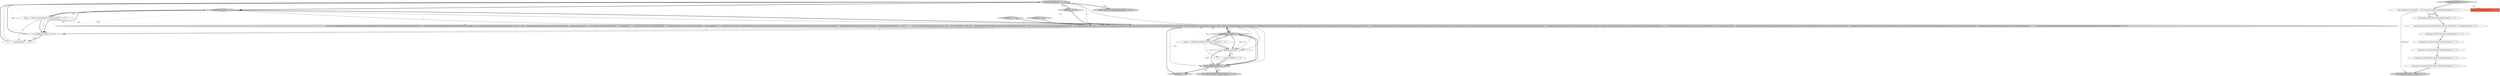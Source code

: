 digraph {
5 [style = filled, label = "return l@@@36@@@['1', '0', '0']", fillcolor = lightgray, shape = ellipse image = "AAA0AAABBB1BBB"];
15 [style = filled, label = "toString['0', '1', '0']", fillcolor = lightgray, shape = diamond image = "AAA0AAABBB2BBB"];
27 [style = filled, label = "configureDomainAxis['0', '0', '1']", fillcolor = lightgray, shape = diamond image = "AAA0AAABBB3BBB"];
11 [style = filled, label = "l += ' ' + s@@@34@@@['0', '1', '0']", fillcolor = white, shape = ellipse image = "AAA0AAABBB2BBB"];
14 [style = filled, label = "getColor['0', '1', '0']", fillcolor = lightgray, shape = diamond image = "AAA0AAABBB2BBB"];
0 [style = filled, label = "getBuildTimeGraph['1', '0', '0']", fillcolor = lightgray, shape = diamond image = "AAA0AAABBB1BBB"];
19 [style = filled, label = "domainAxis.setCategoryLabelPositions(CategoryLabelPositions.UP_90)@@@5@@@['0', '0', '1']", fillcolor = white, shape = ellipse image = "AAA0AAABBB3BBB"];
6 [style = filled, label = "toString['1', '0', '0']", fillcolor = lightgray, shape = diamond image = "AAA0AAABBB1BBB"];
23 [style = filled, label = "return domainAxis@@@11@@@['0', '0', '1']", fillcolor = lightgray, shape = ellipse image = "AAA0AAABBB3BBB"];
20 [style = filled, label = "domainAxis.setLabelFont(CHART_FONT)@@@9@@@['0', '0', '1']", fillcolor = white, shape = ellipse image = "AAA0AAABBB3BBB"];
13 [style = filled, label = "s != null@@@34@@@['0', '1', '0']", fillcolor = white, shape = diamond image = "AAA0AAABBB2BBB"];
10 [style = filled, label = "String s = ((Build)run).getBuiltOnStr()@@@33@@@['0', '1', '0']", fillcolor = white, shape = ellipse image = "AAA0AAABBB2BBB"];
4 [style = filled, label = "s != null@@@34@@@['1', '0', '0']", fillcolor = white, shape = diamond image = "AAA0AAABBB1BBB"];
8 [style = filled, label = "return ColorPalette.BLUE@@@25@@@['1', '0', '0']", fillcolor = lightgray, shape = ellipse image = "AAA0AAABBB1BBB"];
7 [style = filled, label = "getColor['1', '0', '0']", fillcolor = lightgray, shape = diamond image = "AAA0AAABBB1BBB"];
12 [style = filled, label = "return l@@@36@@@['0', '1', '0']", fillcolor = lightgray, shape = ellipse image = "AAA0AAABBB2BBB"];
3 [style = filled, label = "l += ' ' + s@@@34@@@['1', '0', '0']", fillcolor = white, shape = ellipse image = "AAA0AAABBB1BBB"];
16 [style = filled, label = "return ColorPalette.BLUE@@@25@@@['0', '1', '0']", fillcolor = lightgray, shape = ellipse image = "AAA0AAABBB2BBB"];
22 [style = filled, label = "final CategoryAxis domainAxis = new NoOverlapCategoryAxis(null)@@@3@@@['0', '0', '1']", fillcolor = white, shape = ellipse image = "AAA0AAABBB3BBB"];
21 [style = filled, label = "domainAxis.setTickLabelFont(CHART_FONT)@@@10@@@['0', '0', '1']", fillcolor = white, shape = ellipse image = "AAA0AAABBB3BBB"];
26 [style = filled, label = "domainAxis.setLowerMargin(0.0)@@@6@@@['0', '0', '1']", fillcolor = white, shape = ellipse image = "AAA0AAABBB3BBB"];
1 [style = filled, label = "return new Graph(getLastBuildTime(),500,400){@Override protected JFreeChart createGraph(){class ChartLabel{ChartLabel(Run r){this.run = r}@Override public int compareTo(ChartLabel that){return this.run.number - that.run.number}@Override public boolean equals(Object o){if (o == null || !.isAssignableFrom(o.getClass())) {return false}ChartLabel that = (ChartLabel)oreturn run == that.run}public Color getColor(){Result r = run.getResult()if (r == Result.FAILURE) return ColorPalette.REDif (r == Result.UNSTABLE) return ColorPalette.YELLOWif (r == Result.ABORTED || r == Result.NOT_BUILT) return ColorPalette.GREYreturn ColorPalette.BLUE}@Override public int hashCode(){return run.hashCode()}@Override public String toString(){String l = run.getDisplayName()if (run instanceof Build) {String s = ((Build)run).getBuiltOnStr()if (s != null) l += ' ' + s}return l}}DataSetBuilder<String,ChartLabel> data = new DataSetBuilder<>()for (Run r : getNewBuilds()){if (r.isBuilding()) continuedata.add(((double)r.getDuration()) / (1000 * 60),\"min\",new ChartLabel(r))}final CategoryDataset dataset = data.build()final JFreeChart chart = ChartFactory.createStackedAreaChart(null,null,Messages.Job_minutes(),dataset,PlotOrientation.VERTICAL,false,true,false)chart.setBackgroundPaint(Color.white)final CategoryPlot plot = chart.getCategoryPlot()plot.setBackgroundPaint(Color.WHITE)plot.setOutlinePaint(null)plot.setForegroundAlpha(0.8f)plot.setRangeGridlinesVisible(true)plot.setRangeGridlinePaint(Color.black)CategoryAxis domainAxis = new ShiftedCategoryAxis(null)plot.setDomainAxis(domainAxis)domainAxis.setCategoryLabelPositions(CategoryLabelPositions.UP_90)domainAxis.setLowerMargin(0.0)domainAxis.setUpperMargin(0.0)domainAxis.setCategoryMargin(0.0)final NumberAxis rangeAxis = (NumberAxis)plot.getRangeAxis()ChartUtil.adjustChebyshev(dataset,rangeAxis)rangeAxis.setStandardTickUnits(NumberAxis.createIntegerTickUnits())StackedAreaRenderer ar = new StackedAreaRenderer2(){@Override public Paint getItemPaint(int row,int column){ChartLabel key = (ChartLabel)dataset.getColumnKey(column)return key.getColor()}@Override public String generateURL(CategoryDataset dataset,int row,int column){ChartLabel label = (ChartLabel)dataset.getColumnKey(column)return String.valueOf(label.run.number)}@Override public String generateToolTip(CategoryDataset dataset,int row,int column){ChartLabel label = (ChartLabel)dataset.getColumnKey(column)return label.run.getDisplayName() + \" : \" + label.run.getDurationString()}}plot.setRenderer(ar)plot.setInsets(new RectangleInsets(0,0,0,5.0))return chart}}@@@3@@@['1', '1', '0']", fillcolor = lightgray, shape = ellipse image = "AAA0AAABBB1BBB"];
9 [style = filled, label = "getBuildTimeGraph['0', '1', '0']", fillcolor = lightgray, shape = diamond image = "AAA0AAABBB2BBB"];
17 [style = filled, label = "CategoryPlot plot@@@2@@@['0', '0', '1']", fillcolor = tomato, shape = box image = "AAA0AAABBB3BBB"];
2 [style = filled, label = "String s = ((Build)run).getBuiltOnStr()@@@33@@@['1', '0', '0']", fillcolor = white, shape = ellipse image = "AAA0AAABBB1BBB"];
24 [style = filled, label = "domainAxis.setUpperMargin(0.0)@@@7@@@['0', '0', '1']", fillcolor = white, shape = ellipse image = "AAA0AAABBB3BBB"];
18 [style = filled, label = "domainAxis.setCategoryMargin(0.0)@@@8@@@['0', '0', '1']", fillcolor = white, shape = ellipse image = "AAA0AAABBB3BBB"];
25 [style = filled, label = "plot.setDomainAxis(domainAxis)@@@4@@@['0', '0', '1']", fillcolor = white, shape = ellipse image = "AAA0AAABBB3BBB"];
0->2 [style = dotted, label="true"];
22->23 [style = solid, label="domainAxis"];
26->24 [style = bold, label=""];
12->16 [style = dotted, label="false"];
10->13 [style = solid, label="s"];
10->1 [style = dotted, label="true"];
9->13 [style = dotted, label="false"];
0->4 [style = bold, label=""];
2->4 [style = bold, label=""];
4->3 [style = dotted, label="true"];
5->8 [style = bold, label=""];
1->9 [style = bold, label=""];
11->12 [style = bold, label=""];
1->4 [style = solid, label="o"];
1->4 [style = solid, label="r"];
3->5 [style = solid, label="l"];
15->1 [style = bold, label=""];
24->18 [style = bold, label=""];
1->13 [style = solid, label="o"];
10->9 [style = bold, label=""];
27->17 [style = dotted, label="true"];
12->15 [style = bold, label=""];
25->19 [style = bold, label=""];
4->5 [style = bold, label=""];
9->13 [style = dotted, label="true"];
18->20 [style = bold, label=""];
13->11 [style = dotted, label="true"];
9->13 [style = bold, label=""];
1->9 [style = solid, label="o"];
12->15 [style = dotted, label="true"];
11->12 [style = solid, label="l"];
13->12 [style = dotted, label="false"];
22->25 [style = solid, label="domainAxis"];
0->1 [style = bold, label=""];
3->5 [style = bold, label=""];
9->10 [style = dotted, label="true"];
27->22 [style = bold, label=""];
12->16 [style = bold, label=""];
14->1 [style = bold, label=""];
12->9 [style = bold, label=""];
2->1 [style = dotted, label="true"];
5->6 [style = dotted, label="true"];
20->21 [style = bold, label=""];
13->12 [style = bold, label=""];
5->0 [style = bold, label=""];
2->3 [style = solid, label="s"];
4->5 [style = dotted, label="false"];
13->11 [style = bold, label=""];
10->13 [style = bold, label=""];
22->25 [style = bold, label=""];
1->0 [style = solid, label="o"];
1->13 [style = solid, label="r"];
2->4 [style = solid, label="s"];
1->9 [style = solid, label="r"];
19->26 [style = bold, label=""];
1->12 [style = solid, label="l"];
1->0 [style = solid, label="r"];
1->12 [style = solid, label="r"];
5->1 [style = dotted, label="true"];
2->0 [style = bold, label=""];
7->1 [style = bold, label=""];
0->4 [style = dotted, label="true"];
0->2 [style = bold, label=""];
0->5 [style = bold, label=""];
12->1 [style = dotted, label="true"];
21->23 [style = bold, label=""];
0->4 [style = dotted, label="false"];
9->1 [style = bold, label=""];
10->11 [style = solid, label="s"];
1->5 [style = solid, label="r"];
5->8 [style = dotted, label="false"];
4->3 [style = bold, label=""];
6->1 [style = bold, label=""];
5->6 [style = bold, label=""];
9->12 [style = bold, label=""];
9->10 [style = bold, label=""];
1->0 [style = bold, label=""];
1->5 [style = solid, label="l"];
}
